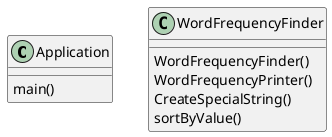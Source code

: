 @startuml
'https://plantuml.com/sequence-diagram

class Application{
main()
}

class WordFrequencyFinder{



WordFrequencyFinder()
WordFrequencyPrinter()
CreateSpecialString()
sortByValue()

}


@enduml